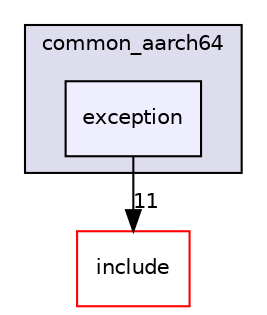 digraph "D:/Pool/eclipse-workspace_aarch64/newspace/raspiOS/src/arch/common_aarch64/exception" {
  compound=true
  node [ fontsize="10", fontname="Helvetica"];
  edge [ labelfontsize="10", labelfontname="Helvetica"];
  subgraph clusterdir_a71ca7544c7819c44600d5f807c9454f {
    graph [ bgcolor="#ddddee", pencolor="black", label="common_aarch64" fontname="Helvetica", fontsize="10", URL="dir_a71ca7544c7819c44600d5f807c9454f.html"]
  dir_f8bc330a5c749db4cf253940572e3a51 [shape=box, label="exception", style="filled", fillcolor="#eeeeff", pencolor="black", URL="dir_f8bc330a5c749db4cf253940572e3a51.html"];
  }
  dir_d44c64559bbebec7f509842c48db8b23 [shape=box label="include" fillcolor="white" style="filled" color="red" URL="dir_d44c64559bbebec7f509842c48db8b23.html"];
  dir_f8bc330a5c749db4cf253940572e3a51->dir_d44c64559bbebec7f509842c48db8b23 [headlabel="11", labeldistance=1.5 headhref="dir_000030_000000.html"];
}
